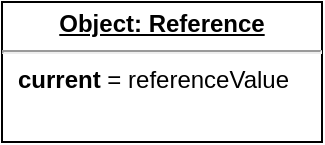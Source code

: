 <mxfile scale="1.5" border="10">
    <diagram id="mL5D8E6iPVC1LX1cB42Q" name="Page-1">
        <mxGraphModel dx="1101" dy="502" grid="1" gridSize="10" guides="1" tooltips="1" connect="1" arrows="1" fold="1" page="0" pageScale="1" pageWidth="827" pageHeight="1169" math="0" shadow="0">
            <root>
                <mxCell id="0"/>
                <mxCell id="1" parent="0"/>
                <mxCell id="ONotHth7DaM0xhmJ4zyf-1" value="&lt;p style=&quot;margin: 0px ; margin-top: 4px ; text-align: center ; text-decoration: underline&quot;&gt;&lt;b&gt;Object: Reference&lt;/b&gt;&lt;/p&gt;&lt;hr&gt;&lt;p style=&quot;margin: 0px ; margin-left: 8px&quot;&gt;&lt;b&gt;current&lt;/b&gt; = referenceValue&lt;br&gt;&lt;/p&gt;" style="verticalAlign=top;align=left;overflow=fill;fontSize=12;fontFamily=Helvetica;html=1;" parent="1" vertex="1">
                    <mxGeometry x="330" y="440" width="160" height="70" as="geometry"/>
                </mxCell>
            </root>
        </mxGraphModel>
    </diagram>
</mxfile>